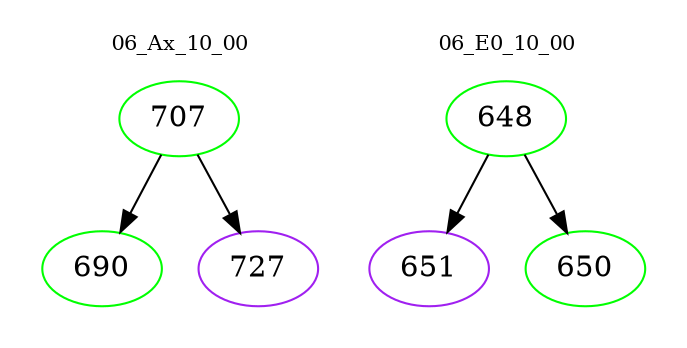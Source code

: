 digraph{
subgraph cluster_0 {
color = white
label = "06_Ax_10_00";
fontsize=10;
T0_707 [label="707", color="green"]
T0_707 -> T0_690 [color="black"]
T0_690 [label="690", color="green"]
T0_707 -> T0_727 [color="black"]
T0_727 [label="727", color="purple"]
}
subgraph cluster_1 {
color = white
label = "06_E0_10_00";
fontsize=10;
T1_648 [label="648", color="green"]
T1_648 -> T1_651 [color="black"]
T1_651 [label="651", color="purple"]
T1_648 -> T1_650 [color="black"]
T1_650 [label="650", color="green"]
}
}
